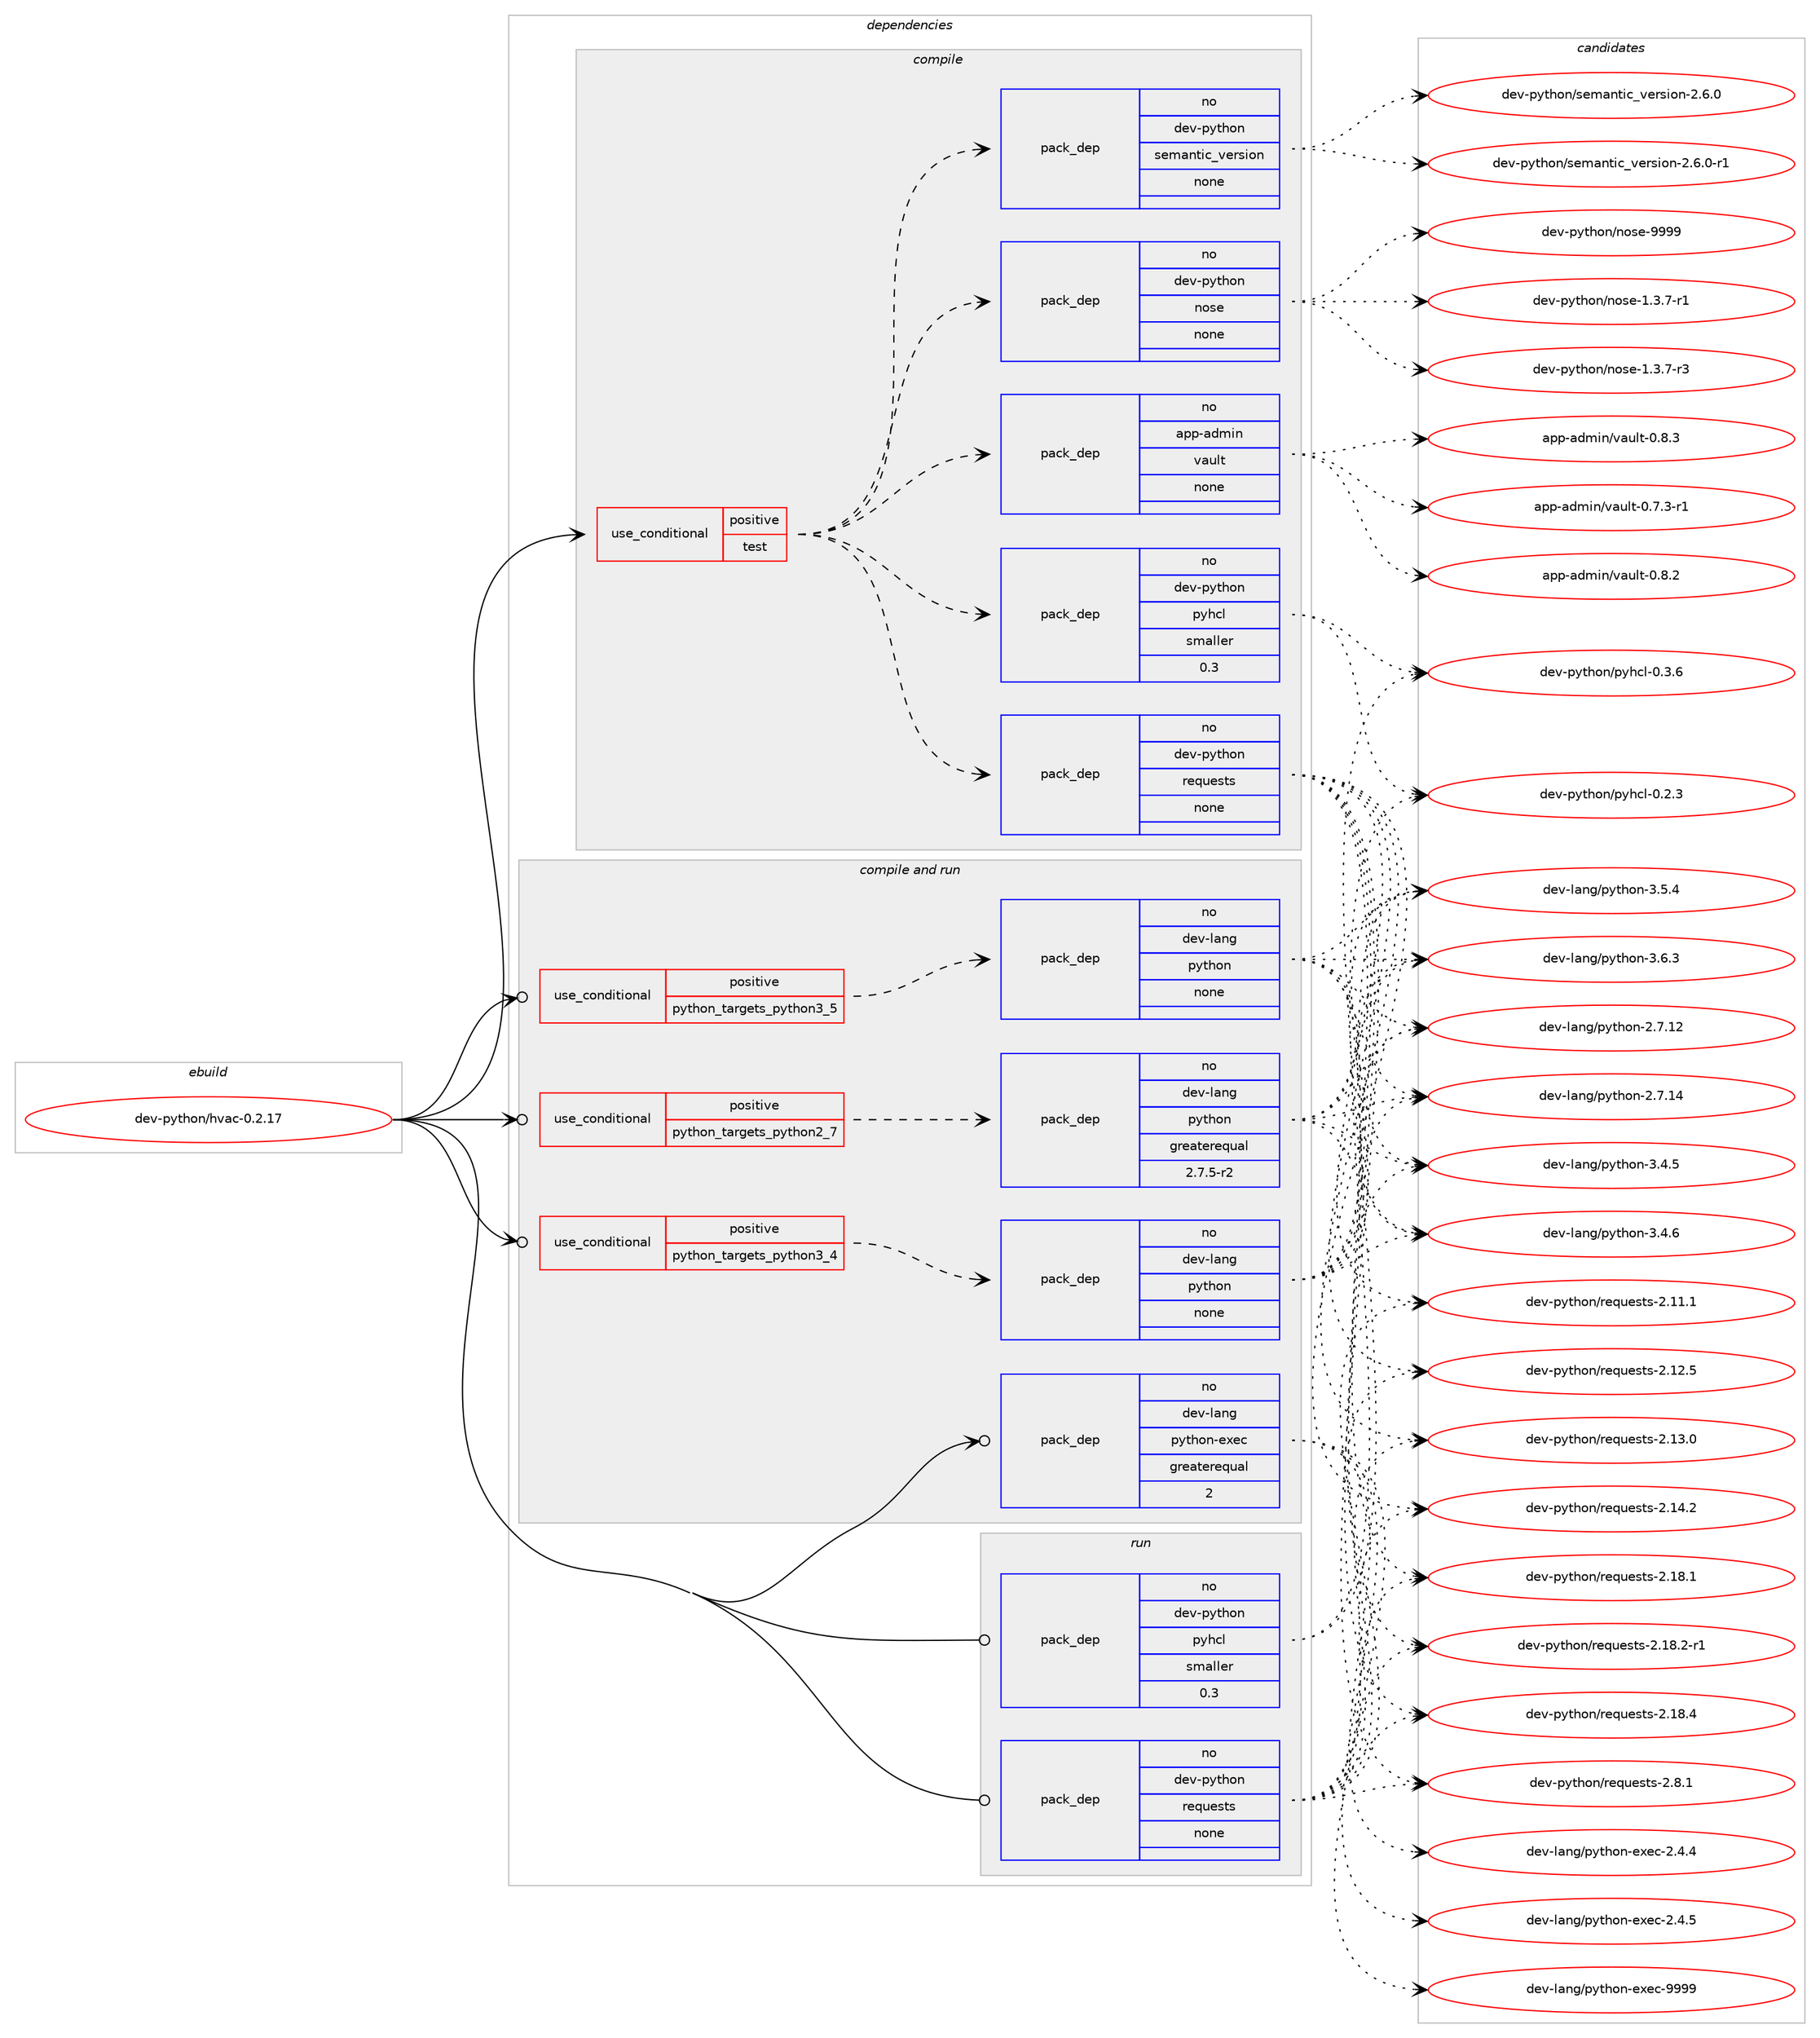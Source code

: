 digraph prolog {

# *************
# Graph options
# *************

newrank=true;
concentrate=true;
compound=true;
graph [rankdir=LR,fontname=Helvetica,fontsize=10,ranksep=1.5];#, ranksep=2.5, nodesep=0.2];
edge  [arrowhead=vee];
node  [fontname=Helvetica,fontsize=10];

# **********
# The ebuild
# **********

subgraph cluster_leftcol {
color=gray;
rank=same;
label=<<i>ebuild</i>>;
id [label="dev-python/hvac-0.2.17", color=red, width=4, href="../dev-python/hvac-0.2.17.svg"];
}

# ****************
# The dependencies
# ****************

subgraph cluster_midcol {
color=gray;
label=<<i>dependencies</i>>;
subgraph cluster_compile {
fillcolor="#eeeeee";
style=filled;
label=<<i>compile</i>>;
subgraph cond33763 {
dependency160772 [label=<<TABLE BORDER="0" CELLBORDER="1" CELLSPACING="0" CELLPADDING="4"><TR><TD ROWSPAN="3" CELLPADDING="10">use_conditional</TD></TR><TR><TD>positive</TD></TR><TR><TD>test</TD></TR></TABLE>>, shape=none, color=red];
subgraph pack123159 {
dependency160773 [label=<<TABLE BORDER="0" CELLBORDER="1" CELLSPACING="0" CELLPADDING="4" WIDTH="220"><TR><TD ROWSPAN="6" CELLPADDING="30">pack_dep</TD></TR><TR><TD WIDTH="110">no</TD></TR><TR><TD>dev-python</TD></TR><TR><TD>pyhcl</TD></TR><TR><TD>smaller</TD></TR><TR><TD>0.3</TD></TR></TABLE>>, shape=none, color=blue];
}
dependency160772:e -> dependency160773:w [weight=20,style="dashed",arrowhead="vee"];
subgraph pack123160 {
dependency160774 [label=<<TABLE BORDER="0" CELLBORDER="1" CELLSPACING="0" CELLPADDING="4" WIDTH="220"><TR><TD ROWSPAN="6" CELLPADDING="30">pack_dep</TD></TR><TR><TD WIDTH="110">no</TD></TR><TR><TD>dev-python</TD></TR><TR><TD>requests</TD></TR><TR><TD>none</TD></TR><TR><TD></TD></TR></TABLE>>, shape=none, color=blue];
}
dependency160772:e -> dependency160774:w [weight=20,style="dashed",arrowhead="vee"];
subgraph pack123161 {
dependency160775 [label=<<TABLE BORDER="0" CELLBORDER="1" CELLSPACING="0" CELLPADDING="4" WIDTH="220"><TR><TD ROWSPAN="6" CELLPADDING="30">pack_dep</TD></TR><TR><TD WIDTH="110">no</TD></TR><TR><TD>app-admin</TD></TR><TR><TD>vault</TD></TR><TR><TD>none</TD></TR><TR><TD></TD></TR></TABLE>>, shape=none, color=blue];
}
dependency160772:e -> dependency160775:w [weight=20,style="dashed",arrowhead="vee"];
subgraph pack123162 {
dependency160776 [label=<<TABLE BORDER="0" CELLBORDER="1" CELLSPACING="0" CELLPADDING="4" WIDTH="220"><TR><TD ROWSPAN="6" CELLPADDING="30">pack_dep</TD></TR><TR><TD WIDTH="110">no</TD></TR><TR><TD>dev-python</TD></TR><TR><TD>nose</TD></TR><TR><TD>none</TD></TR><TR><TD></TD></TR></TABLE>>, shape=none, color=blue];
}
dependency160772:e -> dependency160776:w [weight=20,style="dashed",arrowhead="vee"];
subgraph pack123163 {
dependency160777 [label=<<TABLE BORDER="0" CELLBORDER="1" CELLSPACING="0" CELLPADDING="4" WIDTH="220"><TR><TD ROWSPAN="6" CELLPADDING="30">pack_dep</TD></TR><TR><TD WIDTH="110">no</TD></TR><TR><TD>dev-python</TD></TR><TR><TD>semantic_version</TD></TR><TR><TD>none</TD></TR><TR><TD></TD></TR></TABLE>>, shape=none, color=blue];
}
dependency160772:e -> dependency160777:w [weight=20,style="dashed",arrowhead="vee"];
}
id:e -> dependency160772:w [weight=20,style="solid",arrowhead="vee"];
}
subgraph cluster_compileandrun {
fillcolor="#eeeeee";
style=filled;
label=<<i>compile and run</i>>;
subgraph cond33764 {
dependency160778 [label=<<TABLE BORDER="0" CELLBORDER="1" CELLSPACING="0" CELLPADDING="4"><TR><TD ROWSPAN="3" CELLPADDING="10">use_conditional</TD></TR><TR><TD>positive</TD></TR><TR><TD>python_targets_python2_7</TD></TR></TABLE>>, shape=none, color=red];
subgraph pack123164 {
dependency160779 [label=<<TABLE BORDER="0" CELLBORDER="1" CELLSPACING="0" CELLPADDING="4" WIDTH="220"><TR><TD ROWSPAN="6" CELLPADDING="30">pack_dep</TD></TR><TR><TD WIDTH="110">no</TD></TR><TR><TD>dev-lang</TD></TR><TR><TD>python</TD></TR><TR><TD>greaterequal</TD></TR><TR><TD>2.7.5-r2</TD></TR></TABLE>>, shape=none, color=blue];
}
dependency160778:e -> dependency160779:w [weight=20,style="dashed",arrowhead="vee"];
}
id:e -> dependency160778:w [weight=20,style="solid",arrowhead="odotvee"];
subgraph cond33765 {
dependency160780 [label=<<TABLE BORDER="0" CELLBORDER="1" CELLSPACING="0" CELLPADDING="4"><TR><TD ROWSPAN="3" CELLPADDING="10">use_conditional</TD></TR><TR><TD>positive</TD></TR><TR><TD>python_targets_python3_4</TD></TR></TABLE>>, shape=none, color=red];
subgraph pack123165 {
dependency160781 [label=<<TABLE BORDER="0" CELLBORDER="1" CELLSPACING="0" CELLPADDING="4" WIDTH="220"><TR><TD ROWSPAN="6" CELLPADDING="30">pack_dep</TD></TR><TR><TD WIDTH="110">no</TD></TR><TR><TD>dev-lang</TD></TR><TR><TD>python</TD></TR><TR><TD>none</TD></TR><TR><TD></TD></TR></TABLE>>, shape=none, color=blue];
}
dependency160780:e -> dependency160781:w [weight=20,style="dashed",arrowhead="vee"];
}
id:e -> dependency160780:w [weight=20,style="solid",arrowhead="odotvee"];
subgraph cond33766 {
dependency160782 [label=<<TABLE BORDER="0" CELLBORDER="1" CELLSPACING="0" CELLPADDING="4"><TR><TD ROWSPAN="3" CELLPADDING="10">use_conditional</TD></TR><TR><TD>positive</TD></TR><TR><TD>python_targets_python3_5</TD></TR></TABLE>>, shape=none, color=red];
subgraph pack123166 {
dependency160783 [label=<<TABLE BORDER="0" CELLBORDER="1" CELLSPACING="0" CELLPADDING="4" WIDTH="220"><TR><TD ROWSPAN="6" CELLPADDING="30">pack_dep</TD></TR><TR><TD WIDTH="110">no</TD></TR><TR><TD>dev-lang</TD></TR><TR><TD>python</TD></TR><TR><TD>none</TD></TR><TR><TD></TD></TR></TABLE>>, shape=none, color=blue];
}
dependency160782:e -> dependency160783:w [weight=20,style="dashed",arrowhead="vee"];
}
id:e -> dependency160782:w [weight=20,style="solid",arrowhead="odotvee"];
subgraph pack123167 {
dependency160784 [label=<<TABLE BORDER="0" CELLBORDER="1" CELLSPACING="0" CELLPADDING="4" WIDTH="220"><TR><TD ROWSPAN="6" CELLPADDING="30">pack_dep</TD></TR><TR><TD WIDTH="110">no</TD></TR><TR><TD>dev-lang</TD></TR><TR><TD>python-exec</TD></TR><TR><TD>greaterequal</TD></TR><TR><TD>2</TD></TR></TABLE>>, shape=none, color=blue];
}
id:e -> dependency160784:w [weight=20,style="solid",arrowhead="odotvee"];
}
subgraph cluster_run {
fillcolor="#eeeeee";
style=filled;
label=<<i>run</i>>;
subgraph pack123168 {
dependency160785 [label=<<TABLE BORDER="0" CELLBORDER="1" CELLSPACING="0" CELLPADDING="4" WIDTH="220"><TR><TD ROWSPAN="6" CELLPADDING="30">pack_dep</TD></TR><TR><TD WIDTH="110">no</TD></TR><TR><TD>dev-python</TD></TR><TR><TD>pyhcl</TD></TR><TR><TD>smaller</TD></TR><TR><TD>0.3</TD></TR></TABLE>>, shape=none, color=blue];
}
id:e -> dependency160785:w [weight=20,style="solid",arrowhead="odot"];
subgraph pack123169 {
dependency160786 [label=<<TABLE BORDER="0" CELLBORDER="1" CELLSPACING="0" CELLPADDING="4" WIDTH="220"><TR><TD ROWSPAN="6" CELLPADDING="30">pack_dep</TD></TR><TR><TD WIDTH="110">no</TD></TR><TR><TD>dev-python</TD></TR><TR><TD>requests</TD></TR><TR><TD>none</TD></TR><TR><TD></TD></TR></TABLE>>, shape=none, color=blue];
}
id:e -> dependency160786:w [weight=20,style="solid",arrowhead="odot"];
}
}

# **************
# The candidates
# **************

subgraph cluster_choices {
rank=same;
color=gray;
label=<<i>candidates</i>>;

subgraph choice123159 {
color=black;
nodesep=1;
choice100101118451121211161041111104711212110499108454846504651 [label="dev-python/pyhcl-0.2.3", color=red, width=4,href="../dev-python/pyhcl-0.2.3.svg"];
choice100101118451121211161041111104711212110499108454846514654 [label="dev-python/pyhcl-0.3.6", color=red, width=4,href="../dev-python/pyhcl-0.3.6.svg"];
dependency160773:e -> choice100101118451121211161041111104711212110499108454846504651:w [style=dotted,weight="100"];
dependency160773:e -> choice100101118451121211161041111104711212110499108454846514654:w [style=dotted,weight="100"];
}
subgraph choice123160 {
color=black;
nodesep=1;
choice100101118451121211161041111104711410111311710111511611545504649494649 [label="dev-python/requests-2.11.1", color=red, width=4,href="../dev-python/requests-2.11.1.svg"];
choice100101118451121211161041111104711410111311710111511611545504649504653 [label="dev-python/requests-2.12.5", color=red, width=4,href="../dev-python/requests-2.12.5.svg"];
choice100101118451121211161041111104711410111311710111511611545504649514648 [label="dev-python/requests-2.13.0", color=red, width=4,href="../dev-python/requests-2.13.0.svg"];
choice100101118451121211161041111104711410111311710111511611545504649524650 [label="dev-python/requests-2.14.2", color=red, width=4,href="../dev-python/requests-2.14.2.svg"];
choice100101118451121211161041111104711410111311710111511611545504649564649 [label="dev-python/requests-2.18.1", color=red, width=4,href="../dev-python/requests-2.18.1.svg"];
choice1001011184511212111610411111047114101113117101115116115455046495646504511449 [label="dev-python/requests-2.18.2-r1", color=red, width=4,href="../dev-python/requests-2.18.2-r1.svg"];
choice100101118451121211161041111104711410111311710111511611545504649564652 [label="dev-python/requests-2.18.4", color=red, width=4,href="../dev-python/requests-2.18.4.svg"];
choice1001011184511212111610411111047114101113117101115116115455046564649 [label="dev-python/requests-2.8.1", color=red, width=4,href="../dev-python/requests-2.8.1.svg"];
dependency160774:e -> choice100101118451121211161041111104711410111311710111511611545504649494649:w [style=dotted,weight="100"];
dependency160774:e -> choice100101118451121211161041111104711410111311710111511611545504649504653:w [style=dotted,weight="100"];
dependency160774:e -> choice100101118451121211161041111104711410111311710111511611545504649514648:w [style=dotted,weight="100"];
dependency160774:e -> choice100101118451121211161041111104711410111311710111511611545504649524650:w [style=dotted,weight="100"];
dependency160774:e -> choice100101118451121211161041111104711410111311710111511611545504649564649:w [style=dotted,weight="100"];
dependency160774:e -> choice1001011184511212111610411111047114101113117101115116115455046495646504511449:w [style=dotted,weight="100"];
dependency160774:e -> choice100101118451121211161041111104711410111311710111511611545504649564652:w [style=dotted,weight="100"];
dependency160774:e -> choice1001011184511212111610411111047114101113117101115116115455046564649:w [style=dotted,weight="100"];
}
subgraph choice123161 {
color=black;
nodesep=1;
choice97112112459710010910511047118971171081164548465546514511449 [label="app-admin/vault-0.7.3-r1", color=red, width=4,href="../app-admin/vault-0.7.3-r1.svg"];
choice9711211245971001091051104711897117108116454846564650 [label="app-admin/vault-0.8.2", color=red, width=4,href="../app-admin/vault-0.8.2.svg"];
choice9711211245971001091051104711897117108116454846564651 [label="app-admin/vault-0.8.3", color=red, width=4,href="../app-admin/vault-0.8.3.svg"];
dependency160775:e -> choice97112112459710010910511047118971171081164548465546514511449:w [style=dotted,weight="100"];
dependency160775:e -> choice9711211245971001091051104711897117108116454846564650:w [style=dotted,weight="100"];
dependency160775:e -> choice9711211245971001091051104711897117108116454846564651:w [style=dotted,weight="100"];
}
subgraph choice123162 {
color=black;
nodesep=1;
choice10010111845112121116104111110471101111151014549465146554511449 [label="dev-python/nose-1.3.7-r1", color=red, width=4,href="../dev-python/nose-1.3.7-r1.svg"];
choice10010111845112121116104111110471101111151014549465146554511451 [label="dev-python/nose-1.3.7-r3", color=red, width=4,href="../dev-python/nose-1.3.7-r3.svg"];
choice10010111845112121116104111110471101111151014557575757 [label="dev-python/nose-9999", color=red, width=4,href="../dev-python/nose-9999.svg"];
dependency160776:e -> choice10010111845112121116104111110471101111151014549465146554511449:w [style=dotted,weight="100"];
dependency160776:e -> choice10010111845112121116104111110471101111151014549465146554511451:w [style=dotted,weight="100"];
dependency160776:e -> choice10010111845112121116104111110471101111151014557575757:w [style=dotted,weight="100"];
}
subgraph choice123163 {
color=black;
nodesep=1;
choice1001011184511212111610411111047115101109971101161059995118101114115105111110455046544648 [label="dev-python/semantic_version-2.6.0", color=red, width=4,href="../dev-python/semantic_version-2.6.0.svg"];
choice10010111845112121116104111110471151011099711011610599951181011141151051111104550465446484511449 [label="dev-python/semantic_version-2.6.0-r1", color=red, width=4,href="../dev-python/semantic_version-2.6.0-r1.svg"];
dependency160777:e -> choice1001011184511212111610411111047115101109971101161059995118101114115105111110455046544648:w [style=dotted,weight="100"];
dependency160777:e -> choice10010111845112121116104111110471151011099711011610599951181011141151051111104550465446484511449:w [style=dotted,weight="100"];
}
subgraph choice123164 {
color=black;
nodesep=1;
choice10010111845108971101034711212111610411111045504655464950 [label="dev-lang/python-2.7.12", color=red, width=4,href="../dev-lang/python-2.7.12.svg"];
choice10010111845108971101034711212111610411111045504655464952 [label="dev-lang/python-2.7.14", color=red, width=4,href="../dev-lang/python-2.7.14.svg"];
choice100101118451089711010347112121116104111110455146524653 [label="dev-lang/python-3.4.5", color=red, width=4,href="../dev-lang/python-3.4.5.svg"];
choice100101118451089711010347112121116104111110455146524654 [label="dev-lang/python-3.4.6", color=red, width=4,href="../dev-lang/python-3.4.6.svg"];
choice100101118451089711010347112121116104111110455146534652 [label="dev-lang/python-3.5.4", color=red, width=4,href="../dev-lang/python-3.5.4.svg"];
choice100101118451089711010347112121116104111110455146544651 [label="dev-lang/python-3.6.3", color=red, width=4,href="../dev-lang/python-3.6.3.svg"];
dependency160779:e -> choice10010111845108971101034711212111610411111045504655464950:w [style=dotted,weight="100"];
dependency160779:e -> choice10010111845108971101034711212111610411111045504655464952:w [style=dotted,weight="100"];
dependency160779:e -> choice100101118451089711010347112121116104111110455146524653:w [style=dotted,weight="100"];
dependency160779:e -> choice100101118451089711010347112121116104111110455146524654:w [style=dotted,weight="100"];
dependency160779:e -> choice100101118451089711010347112121116104111110455146534652:w [style=dotted,weight="100"];
dependency160779:e -> choice100101118451089711010347112121116104111110455146544651:w [style=dotted,weight="100"];
}
subgraph choice123165 {
color=black;
nodesep=1;
choice10010111845108971101034711212111610411111045504655464950 [label="dev-lang/python-2.7.12", color=red, width=4,href="../dev-lang/python-2.7.12.svg"];
choice10010111845108971101034711212111610411111045504655464952 [label="dev-lang/python-2.7.14", color=red, width=4,href="../dev-lang/python-2.7.14.svg"];
choice100101118451089711010347112121116104111110455146524653 [label="dev-lang/python-3.4.5", color=red, width=4,href="../dev-lang/python-3.4.5.svg"];
choice100101118451089711010347112121116104111110455146524654 [label="dev-lang/python-3.4.6", color=red, width=4,href="../dev-lang/python-3.4.6.svg"];
choice100101118451089711010347112121116104111110455146534652 [label="dev-lang/python-3.5.4", color=red, width=4,href="../dev-lang/python-3.5.4.svg"];
choice100101118451089711010347112121116104111110455146544651 [label="dev-lang/python-3.6.3", color=red, width=4,href="../dev-lang/python-3.6.3.svg"];
dependency160781:e -> choice10010111845108971101034711212111610411111045504655464950:w [style=dotted,weight="100"];
dependency160781:e -> choice10010111845108971101034711212111610411111045504655464952:w [style=dotted,weight="100"];
dependency160781:e -> choice100101118451089711010347112121116104111110455146524653:w [style=dotted,weight="100"];
dependency160781:e -> choice100101118451089711010347112121116104111110455146524654:w [style=dotted,weight="100"];
dependency160781:e -> choice100101118451089711010347112121116104111110455146534652:w [style=dotted,weight="100"];
dependency160781:e -> choice100101118451089711010347112121116104111110455146544651:w [style=dotted,weight="100"];
}
subgraph choice123166 {
color=black;
nodesep=1;
choice10010111845108971101034711212111610411111045504655464950 [label="dev-lang/python-2.7.12", color=red, width=4,href="../dev-lang/python-2.7.12.svg"];
choice10010111845108971101034711212111610411111045504655464952 [label="dev-lang/python-2.7.14", color=red, width=4,href="../dev-lang/python-2.7.14.svg"];
choice100101118451089711010347112121116104111110455146524653 [label="dev-lang/python-3.4.5", color=red, width=4,href="../dev-lang/python-3.4.5.svg"];
choice100101118451089711010347112121116104111110455146524654 [label="dev-lang/python-3.4.6", color=red, width=4,href="../dev-lang/python-3.4.6.svg"];
choice100101118451089711010347112121116104111110455146534652 [label="dev-lang/python-3.5.4", color=red, width=4,href="../dev-lang/python-3.5.4.svg"];
choice100101118451089711010347112121116104111110455146544651 [label="dev-lang/python-3.6.3", color=red, width=4,href="../dev-lang/python-3.6.3.svg"];
dependency160783:e -> choice10010111845108971101034711212111610411111045504655464950:w [style=dotted,weight="100"];
dependency160783:e -> choice10010111845108971101034711212111610411111045504655464952:w [style=dotted,weight="100"];
dependency160783:e -> choice100101118451089711010347112121116104111110455146524653:w [style=dotted,weight="100"];
dependency160783:e -> choice100101118451089711010347112121116104111110455146524654:w [style=dotted,weight="100"];
dependency160783:e -> choice100101118451089711010347112121116104111110455146534652:w [style=dotted,weight="100"];
dependency160783:e -> choice100101118451089711010347112121116104111110455146544651:w [style=dotted,weight="100"];
}
subgraph choice123167 {
color=black;
nodesep=1;
choice1001011184510897110103471121211161041111104510112010199455046524652 [label="dev-lang/python-exec-2.4.4", color=red, width=4,href="../dev-lang/python-exec-2.4.4.svg"];
choice1001011184510897110103471121211161041111104510112010199455046524653 [label="dev-lang/python-exec-2.4.5", color=red, width=4,href="../dev-lang/python-exec-2.4.5.svg"];
choice10010111845108971101034711212111610411111045101120101994557575757 [label="dev-lang/python-exec-9999", color=red, width=4,href="../dev-lang/python-exec-9999.svg"];
dependency160784:e -> choice1001011184510897110103471121211161041111104510112010199455046524652:w [style=dotted,weight="100"];
dependency160784:e -> choice1001011184510897110103471121211161041111104510112010199455046524653:w [style=dotted,weight="100"];
dependency160784:e -> choice10010111845108971101034711212111610411111045101120101994557575757:w [style=dotted,weight="100"];
}
subgraph choice123168 {
color=black;
nodesep=1;
choice100101118451121211161041111104711212110499108454846504651 [label="dev-python/pyhcl-0.2.3", color=red, width=4,href="../dev-python/pyhcl-0.2.3.svg"];
choice100101118451121211161041111104711212110499108454846514654 [label="dev-python/pyhcl-0.3.6", color=red, width=4,href="../dev-python/pyhcl-0.3.6.svg"];
dependency160785:e -> choice100101118451121211161041111104711212110499108454846504651:w [style=dotted,weight="100"];
dependency160785:e -> choice100101118451121211161041111104711212110499108454846514654:w [style=dotted,weight="100"];
}
subgraph choice123169 {
color=black;
nodesep=1;
choice100101118451121211161041111104711410111311710111511611545504649494649 [label="dev-python/requests-2.11.1", color=red, width=4,href="../dev-python/requests-2.11.1.svg"];
choice100101118451121211161041111104711410111311710111511611545504649504653 [label="dev-python/requests-2.12.5", color=red, width=4,href="../dev-python/requests-2.12.5.svg"];
choice100101118451121211161041111104711410111311710111511611545504649514648 [label="dev-python/requests-2.13.0", color=red, width=4,href="../dev-python/requests-2.13.0.svg"];
choice100101118451121211161041111104711410111311710111511611545504649524650 [label="dev-python/requests-2.14.2", color=red, width=4,href="../dev-python/requests-2.14.2.svg"];
choice100101118451121211161041111104711410111311710111511611545504649564649 [label="dev-python/requests-2.18.1", color=red, width=4,href="../dev-python/requests-2.18.1.svg"];
choice1001011184511212111610411111047114101113117101115116115455046495646504511449 [label="dev-python/requests-2.18.2-r1", color=red, width=4,href="../dev-python/requests-2.18.2-r1.svg"];
choice100101118451121211161041111104711410111311710111511611545504649564652 [label="dev-python/requests-2.18.4", color=red, width=4,href="../dev-python/requests-2.18.4.svg"];
choice1001011184511212111610411111047114101113117101115116115455046564649 [label="dev-python/requests-2.8.1", color=red, width=4,href="../dev-python/requests-2.8.1.svg"];
dependency160786:e -> choice100101118451121211161041111104711410111311710111511611545504649494649:w [style=dotted,weight="100"];
dependency160786:e -> choice100101118451121211161041111104711410111311710111511611545504649504653:w [style=dotted,weight="100"];
dependency160786:e -> choice100101118451121211161041111104711410111311710111511611545504649514648:w [style=dotted,weight="100"];
dependency160786:e -> choice100101118451121211161041111104711410111311710111511611545504649524650:w [style=dotted,weight="100"];
dependency160786:e -> choice100101118451121211161041111104711410111311710111511611545504649564649:w [style=dotted,weight="100"];
dependency160786:e -> choice1001011184511212111610411111047114101113117101115116115455046495646504511449:w [style=dotted,weight="100"];
dependency160786:e -> choice100101118451121211161041111104711410111311710111511611545504649564652:w [style=dotted,weight="100"];
dependency160786:e -> choice1001011184511212111610411111047114101113117101115116115455046564649:w [style=dotted,weight="100"];
}
}

}
